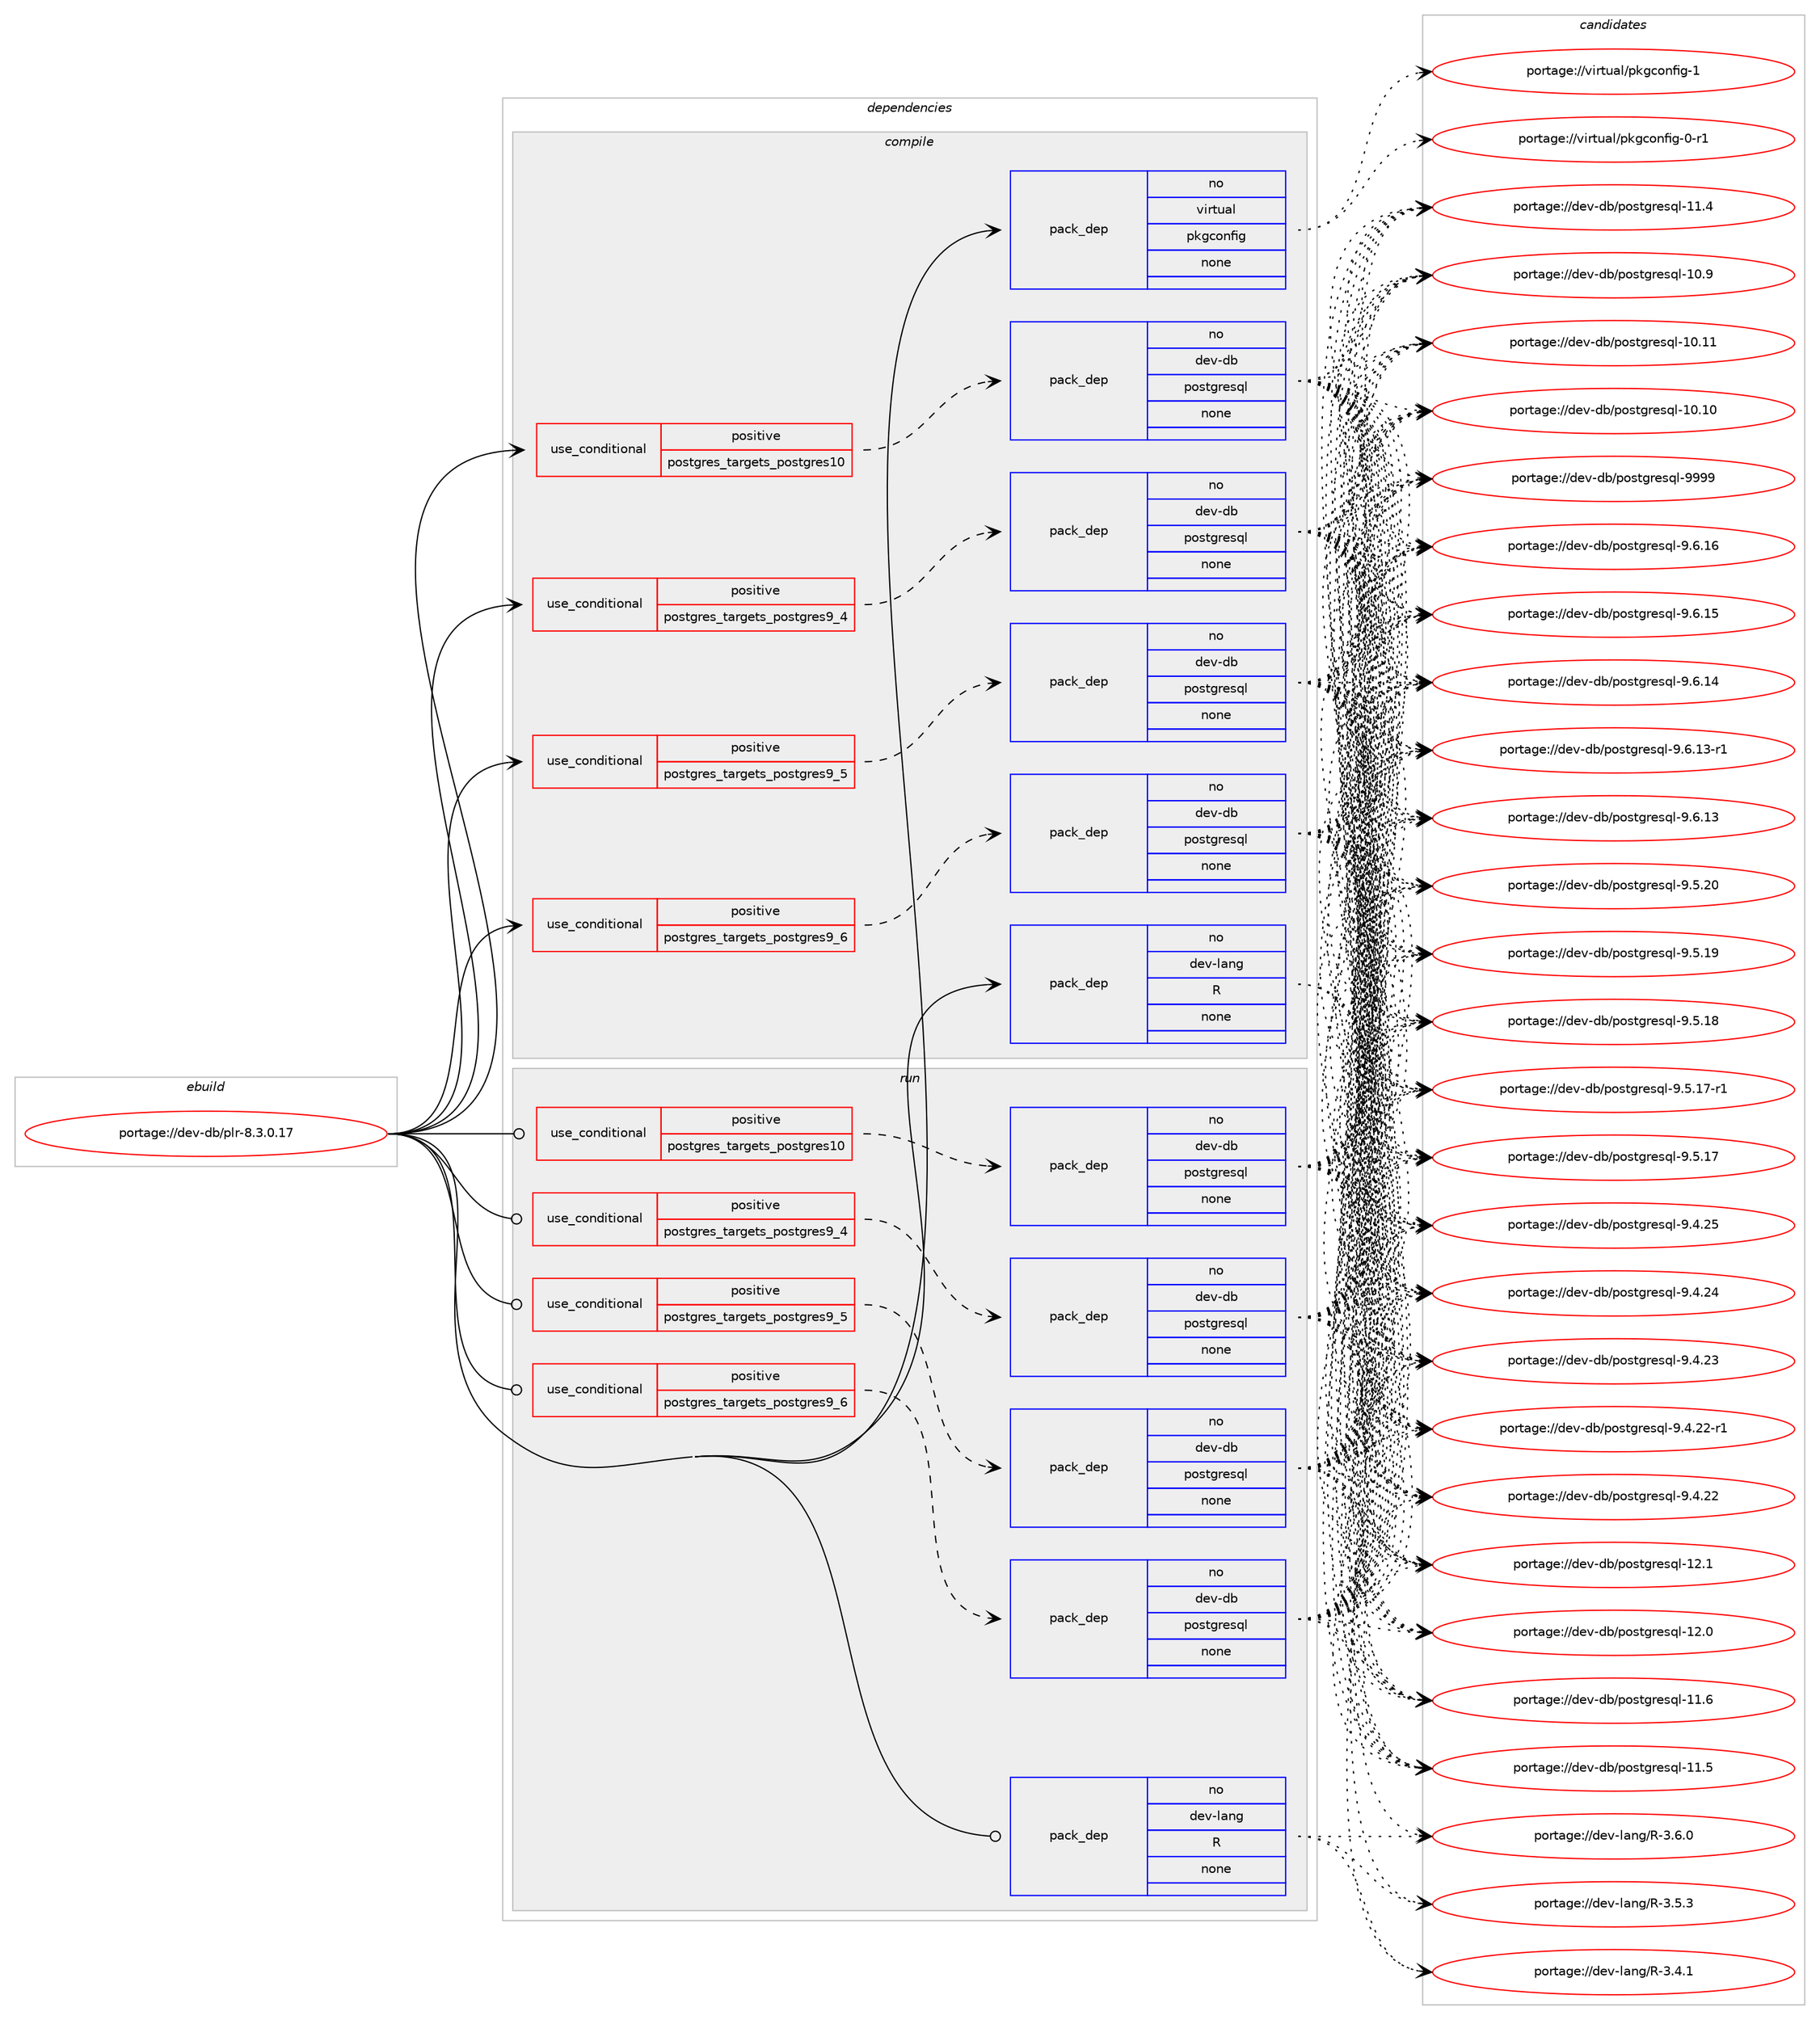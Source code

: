 digraph prolog {

# *************
# Graph options
# *************

newrank=true;
concentrate=true;
compound=true;
graph [rankdir=LR,fontname=Helvetica,fontsize=10,ranksep=1.5];#, ranksep=2.5, nodesep=0.2];
edge  [arrowhead=vee];
node  [fontname=Helvetica,fontsize=10];

# **********
# The ebuild
# **********

subgraph cluster_leftcol {
color=gray;
label=<<i>ebuild</i>>;
id [label="portage://dev-db/plr-8.3.0.17", color=red, width=4, href="../dev-db/plr-8.3.0.17.svg"];
}

# ****************
# The dependencies
# ****************

subgraph cluster_midcol {
color=gray;
label=<<i>dependencies</i>>;
subgraph cluster_compile {
fillcolor="#eeeeee";
style=filled;
label=<<i>compile</i>>;
subgraph cond137466 {
dependency580339 [label=<<TABLE BORDER="0" CELLBORDER="1" CELLSPACING="0" CELLPADDING="4"><TR><TD ROWSPAN="3" CELLPADDING="10">use_conditional</TD></TR><TR><TD>positive</TD></TR><TR><TD>postgres_targets_postgres10</TD></TR></TABLE>>, shape=none, color=red];
subgraph pack435669 {
dependency580340 [label=<<TABLE BORDER="0" CELLBORDER="1" CELLSPACING="0" CELLPADDING="4" WIDTH="220"><TR><TD ROWSPAN="6" CELLPADDING="30">pack_dep</TD></TR><TR><TD WIDTH="110">no</TD></TR><TR><TD>dev-db</TD></TR><TR><TD>postgresql</TD></TR><TR><TD>none</TD></TR><TR><TD></TD></TR></TABLE>>, shape=none, color=blue];
}
dependency580339:e -> dependency580340:w [weight=20,style="dashed",arrowhead="vee"];
}
id:e -> dependency580339:w [weight=20,style="solid",arrowhead="vee"];
subgraph cond137467 {
dependency580341 [label=<<TABLE BORDER="0" CELLBORDER="1" CELLSPACING="0" CELLPADDING="4"><TR><TD ROWSPAN="3" CELLPADDING="10">use_conditional</TD></TR><TR><TD>positive</TD></TR><TR><TD>postgres_targets_postgres9_4</TD></TR></TABLE>>, shape=none, color=red];
subgraph pack435670 {
dependency580342 [label=<<TABLE BORDER="0" CELLBORDER="1" CELLSPACING="0" CELLPADDING="4" WIDTH="220"><TR><TD ROWSPAN="6" CELLPADDING="30">pack_dep</TD></TR><TR><TD WIDTH="110">no</TD></TR><TR><TD>dev-db</TD></TR><TR><TD>postgresql</TD></TR><TR><TD>none</TD></TR><TR><TD></TD></TR></TABLE>>, shape=none, color=blue];
}
dependency580341:e -> dependency580342:w [weight=20,style="dashed",arrowhead="vee"];
}
id:e -> dependency580341:w [weight=20,style="solid",arrowhead="vee"];
subgraph cond137468 {
dependency580343 [label=<<TABLE BORDER="0" CELLBORDER="1" CELLSPACING="0" CELLPADDING="4"><TR><TD ROWSPAN="3" CELLPADDING="10">use_conditional</TD></TR><TR><TD>positive</TD></TR><TR><TD>postgres_targets_postgres9_5</TD></TR></TABLE>>, shape=none, color=red];
subgraph pack435671 {
dependency580344 [label=<<TABLE BORDER="0" CELLBORDER="1" CELLSPACING="0" CELLPADDING="4" WIDTH="220"><TR><TD ROWSPAN="6" CELLPADDING="30">pack_dep</TD></TR><TR><TD WIDTH="110">no</TD></TR><TR><TD>dev-db</TD></TR><TR><TD>postgresql</TD></TR><TR><TD>none</TD></TR><TR><TD></TD></TR></TABLE>>, shape=none, color=blue];
}
dependency580343:e -> dependency580344:w [weight=20,style="dashed",arrowhead="vee"];
}
id:e -> dependency580343:w [weight=20,style="solid",arrowhead="vee"];
subgraph cond137469 {
dependency580345 [label=<<TABLE BORDER="0" CELLBORDER="1" CELLSPACING="0" CELLPADDING="4"><TR><TD ROWSPAN="3" CELLPADDING="10">use_conditional</TD></TR><TR><TD>positive</TD></TR><TR><TD>postgres_targets_postgres9_6</TD></TR></TABLE>>, shape=none, color=red];
subgraph pack435672 {
dependency580346 [label=<<TABLE BORDER="0" CELLBORDER="1" CELLSPACING="0" CELLPADDING="4" WIDTH="220"><TR><TD ROWSPAN="6" CELLPADDING="30">pack_dep</TD></TR><TR><TD WIDTH="110">no</TD></TR><TR><TD>dev-db</TD></TR><TR><TD>postgresql</TD></TR><TR><TD>none</TD></TR><TR><TD></TD></TR></TABLE>>, shape=none, color=blue];
}
dependency580345:e -> dependency580346:w [weight=20,style="dashed",arrowhead="vee"];
}
id:e -> dependency580345:w [weight=20,style="solid",arrowhead="vee"];
subgraph pack435673 {
dependency580347 [label=<<TABLE BORDER="0" CELLBORDER="1" CELLSPACING="0" CELLPADDING="4" WIDTH="220"><TR><TD ROWSPAN="6" CELLPADDING="30">pack_dep</TD></TR><TR><TD WIDTH="110">no</TD></TR><TR><TD>dev-lang</TD></TR><TR><TD>R</TD></TR><TR><TD>none</TD></TR><TR><TD></TD></TR></TABLE>>, shape=none, color=blue];
}
id:e -> dependency580347:w [weight=20,style="solid",arrowhead="vee"];
subgraph pack435674 {
dependency580348 [label=<<TABLE BORDER="0" CELLBORDER="1" CELLSPACING="0" CELLPADDING="4" WIDTH="220"><TR><TD ROWSPAN="6" CELLPADDING="30">pack_dep</TD></TR><TR><TD WIDTH="110">no</TD></TR><TR><TD>virtual</TD></TR><TR><TD>pkgconfig</TD></TR><TR><TD>none</TD></TR><TR><TD></TD></TR></TABLE>>, shape=none, color=blue];
}
id:e -> dependency580348:w [weight=20,style="solid",arrowhead="vee"];
}
subgraph cluster_compileandrun {
fillcolor="#eeeeee";
style=filled;
label=<<i>compile and run</i>>;
}
subgraph cluster_run {
fillcolor="#eeeeee";
style=filled;
label=<<i>run</i>>;
subgraph cond137470 {
dependency580349 [label=<<TABLE BORDER="0" CELLBORDER="1" CELLSPACING="0" CELLPADDING="4"><TR><TD ROWSPAN="3" CELLPADDING="10">use_conditional</TD></TR><TR><TD>positive</TD></TR><TR><TD>postgres_targets_postgres10</TD></TR></TABLE>>, shape=none, color=red];
subgraph pack435675 {
dependency580350 [label=<<TABLE BORDER="0" CELLBORDER="1" CELLSPACING="0" CELLPADDING="4" WIDTH="220"><TR><TD ROWSPAN="6" CELLPADDING="30">pack_dep</TD></TR><TR><TD WIDTH="110">no</TD></TR><TR><TD>dev-db</TD></TR><TR><TD>postgresql</TD></TR><TR><TD>none</TD></TR><TR><TD></TD></TR></TABLE>>, shape=none, color=blue];
}
dependency580349:e -> dependency580350:w [weight=20,style="dashed",arrowhead="vee"];
}
id:e -> dependency580349:w [weight=20,style="solid",arrowhead="odot"];
subgraph cond137471 {
dependency580351 [label=<<TABLE BORDER="0" CELLBORDER="1" CELLSPACING="0" CELLPADDING="4"><TR><TD ROWSPAN="3" CELLPADDING="10">use_conditional</TD></TR><TR><TD>positive</TD></TR><TR><TD>postgres_targets_postgres9_4</TD></TR></TABLE>>, shape=none, color=red];
subgraph pack435676 {
dependency580352 [label=<<TABLE BORDER="0" CELLBORDER="1" CELLSPACING="0" CELLPADDING="4" WIDTH="220"><TR><TD ROWSPAN="6" CELLPADDING="30">pack_dep</TD></TR><TR><TD WIDTH="110">no</TD></TR><TR><TD>dev-db</TD></TR><TR><TD>postgresql</TD></TR><TR><TD>none</TD></TR><TR><TD></TD></TR></TABLE>>, shape=none, color=blue];
}
dependency580351:e -> dependency580352:w [weight=20,style="dashed",arrowhead="vee"];
}
id:e -> dependency580351:w [weight=20,style="solid",arrowhead="odot"];
subgraph cond137472 {
dependency580353 [label=<<TABLE BORDER="0" CELLBORDER="1" CELLSPACING="0" CELLPADDING="4"><TR><TD ROWSPAN="3" CELLPADDING="10">use_conditional</TD></TR><TR><TD>positive</TD></TR><TR><TD>postgres_targets_postgres9_5</TD></TR></TABLE>>, shape=none, color=red];
subgraph pack435677 {
dependency580354 [label=<<TABLE BORDER="0" CELLBORDER="1" CELLSPACING="0" CELLPADDING="4" WIDTH="220"><TR><TD ROWSPAN="6" CELLPADDING="30">pack_dep</TD></TR><TR><TD WIDTH="110">no</TD></TR><TR><TD>dev-db</TD></TR><TR><TD>postgresql</TD></TR><TR><TD>none</TD></TR><TR><TD></TD></TR></TABLE>>, shape=none, color=blue];
}
dependency580353:e -> dependency580354:w [weight=20,style="dashed",arrowhead="vee"];
}
id:e -> dependency580353:w [weight=20,style="solid",arrowhead="odot"];
subgraph cond137473 {
dependency580355 [label=<<TABLE BORDER="0" CELLBORDER="1" CELLSPACING="0" CELLPADDING="4"><TR><TD ROWSPAN="3" CELLPADDING="10">use_conditional</TD></TR><TR><TD>positive</TD></TR><TR><TD>postgres_targets_postgres9_6</TD></TR></TABLE>>, shape=none, color=red];
subgraph pack435678 {
dependency580356 [label=<<TABLE BORDER="0" CELLBORDER="1" CELLSPACING="0" CELLPADDING="4" WIDTH="220"><TR><TD ROWSPAN="6" CELLPADDING="30">pack_dep</TD></TR><TR><TD WIDTH="110">no</TD></TR><TR><TD>dev-db</TD></TR><TR><TD>postgresql</TD></TR><TR><TD>none</TD></TR><TR><TD></TD></TR></TABLE>>, shape=none, color=blue];
}
dependency580355:e -> dependency580356:w [weight=20,style="dashed",arrowhead="vee"];
}
id:e -> dependency580355:w [weight=20,style="solid",arrowhead="odot"];
subgraph pack435679 {
dependency580357 [label=<<TABLE BORDER="0" CELLBORDER="1" CELLSPACING="0" CELLPADDING="4" WIDTH="220"><TR><TD ROWSPAN="6" CELLPADDING="30">pack_dep</TD></TR><TR><TD WIDTH="110">no</TD></TR><TR><TD>dev-lang</TD></TR><TR><TD>R</TD></TR><TR><TD>none</TD></TR><TR><TD></TD></TR></TABLE>>, shape=none, color=blue];
}
id:e -> dependency580357:w [weight=20,style="solid",arrowhead="odot"];
}
}

# **************
# The candidates
# **************

subgraph cluster_choices {
rank=same;
color=gray;
label=<<i>candidates</i>>;

subgraph choice435669 {
color=black;
nodesep=1;
choice1001011184510098471121111151161031141011151131084557575757 [label="portage://dev-db/postgresql-9999", color=red, width=4,href="../dev-db/postgresql-9999.svg"];
choice10010111845100984711211111511610311410111511310845574654464954 [label="portage://dev-db/postgresql-9.6.16", color=red, width=4,href="../dev-db/postgresql-9.6.16.svg"];
choice10010111845100984711211111511610311410111511310845574654464953 [label="portage://dev-db/postgresql-9.6.15", color=red, width=4,href="../dev-db/postgresql-9.6.15.svg"];
choice10010111845100984711211111511610311410111511310845574654464952 [label="portage://dev-db/postgresql-9.6.14", color=red, width=4,href="../dev-db/postgresql-9.6.14.svg"];
choice100101118451009847112111115116103114101115113108455746544649514511449 [label="portage://dev-db/postgresql-9.6.13-r1", color=red, width=4,href="../dev-db/postgresql-9.6.13-r1.svg"];
choice10010111845100984711211111511610311410111511310845574654464951 [label="portage://dev-db/postgresql-9.6.13", color=red, width=4,href="../dev-db/postgresql-9.6.13.svg"];
choice10010111845100984711211111511610311410111511310845574653465048 [label="portage://dev-db/postgresql-9.5.20", color=red, width=4,href="../dev-db/postgresql-9.5.20.svg"];
choice10010111845100984711211111511610311410111511310845574653464957 [label="portage://dev-db/postgresql-9.5.19", color=red, width=4,href="../dev-db/postgresql-9.5.19.svg"];
choice10010111845100984711211111511610311410111511310845574653464956 [label="portage://dev-db/postgresql-9.5.18", color=red, width=4,href="../dev-db/postgresql-9.5.18.svg"];
choice100101118451009847112111115116103114101115113108455746534649554511449 [label="portage://dev-db/postgresql-9.5.17-r1", color=red, width=4,href="../dev-db/postgresql-9.5.17-r1.svg"];
choice10010111845100984711211111511610311410111511310845574653464955 [label="portage://dev-db/postgresql-9.5.17", color=red, width=4,href="../dev-db/postgresql-9.5.17.svg"];
choice10010111845100984711211111511610311410111511310845574652465053 [label="portage://dev-db/postgresql-9.4.25", color=red, width=4,href="../dev-db/postgresql-9.4.25.svg"];
choice10010111845100984711211111511610311410111511310845574652465052 [label="portage://dev-db/postgresql-9.4.24", color=red, width=4,href="../dev-db/postgresql-9.4.24.svg"];
choice10010111845100984711211111511610311410111511310845574652465051 [label="portage://dev-db/postgresql-9.4.23", color=red, width=4,href="../dev-db/postgresql-9.4.23.svg"];
choice100101118451009847112111115116103114101115113108455746524650504511449 [label="portage://dev-db/postgresql-9.4.22-r1", color=red, width=4,href="../dev-db/postgresql-9.4.22-r1.svg"];
choice10010111845100984711211111511610311410111511310845574652465050 [label="portage://dev-db/postgresql-9.4.22", color=red, width=4,href="../dev-db/postgresql-9.4.22.svg"];
choice1001011184510098471121111151161031141011151131084549504649 [label="portage://dev-db/postgresql-12.1", color=red, width=4,href="../dev-db/postgresql-12.1.svg"];
choice1001011184510098471121111151161031141011151131084549504648 [label="portage://dev-db/postgresql-12.0", color=red, width=4,href="../dev-db/postgresql-12.0.svg"];
choice1001011184510098471121111151161031141011151131084549494654 [label="portage://dev-db/postgresql-11.6", color=red, width=4,href="../dev-db/postgresql-11.6.svg"];
choice1001011184510098471121111151161031141011151131084549494653 [label="portage://dev-db/postgresql-11.5", color=red, width=4,href="../dev-db/postgresql-11.5.svg"];
choice1001011184510098471121111151161031141011151131084549494652 [label="portage://dev-db/postgresql-11.4", color=red, width=4,href="../dev-db/postgresql-11.4.svg"];
choice1001011184510098471121111151161031141011151131084549484657 [label="portage://dev-db/postgresql-10.9", color=red, width=4,href="../dev-db/postgresql-10.9.svg"];
choice100101118451009847112111115116103114101115113108454948464949 [label="portage://dev-db/postgresql-10.11", color=red, width=4,href="../dev-db/postgresql-10.11.svg"];
choice100101118451009847112111115116103114101115113108454948464948 [label="portage://dev-db/postgresql-10.10", color=red, width=4,href="../dev-db/postgresql-10.10.svg"];
dependency580340:e -> choice1001011184510098471121111151161031141011151131084557575757:w [style=dotted,weight="100"];
dependency580340:e -> choice10010111845100984711211111511610311410111511310845574654464954:w [style=dotted,weight="100"];
dependency580340:e -> choice10010111845100984711211111511610311410111511310845574654464953:w [style=dotted,weight="100"];
dependency580340:e -> choice10010111845100984711211111511610311410111511310845574654464952:w [style=dotted,weight="100"];
dependency580340:e -> choice100101118451009847112111115116103114101115113108455746544649514511449:w [style=dotted,weight="100"];
dependency580340:e -> choice10010111845100984711211111511610311410111511310845574654464951:w [style=dotted,weight="100"];
dependency580340:e -> choice10010111845100984711211111511610311410111511310845574653465048:w [style=dotted,weight="100"];
dependency580340:e -> choice10010111845100984711211111511610311410111511310845574653464957:w [style=dotted,weight="100"];
dependency580340:e -> choice10010111845100984711211111511610311410111511310845574653464956:w [style=dotted,weight="100"];
dependency580340:e -> choice100101118451009847112111115116103114101115113108455746534649554511449:w [style=dotted,weight="100"];
dependency580340:e -> choice10010111845100984711211111511610311410111511310845574653464955:w [style=dotted,weight="100"];
dependency580340:e -> choice10010111845100984711211111511610311410111511310845574652465053:w [style=dotted,weight="100"];
dependency580340:e -> choice10010111845100984711211111511610311410111511310845574652465052:w [style=dotted,weight="100"];
dependency580340:e -> choice10010111845100984711211111511610311410111511310845574652465051:w [style=dotted,weight="100"];
dependency580340:e -> choice100101118451009847112111115116103114101115113108455746524650504511449:w [style=dotted,weight="100"];
dependency580340:e -> choice10010111845100984711211111511610311410111511310845574652465050:w [style=dotted,weight="100"];
dependency580340:e -> choice1001011184510098471121111151161031141011151131084549504649:w [style=dotted,weight="100"];
dependency580340:e -> choice1001011184510098471121111151161031141011151131084549504648:w [style=dotted,weight="100"];
dependency580340:e -> choice1001011184510098471121111151161031141011151131084549494654:w [style=dotted,weight="100"];
dependency580340:e -> choice1001011184510098471121111151161031141011151131084549494653:w [style=dotted,weight="100"];
dependency580340:e -> choice1001011184510098471121111151161031141011151131084549494652:w [style=dotted,weight="100"];
dependency580340:e -> choice1001011184510098471121111151161031141011151131084549484657:w [style=dotted,weight="100"];
dependency580340:e -> choice100101118451009847112111115116103114101115113108454948464949:w [style=dotted,weight="100"];
dependency580340:e -> choice100101118451009847112111115116103114101115113108454948464948:w [style=dotted,weight="100"];
}
subgraph choice435670 {
color=black;
nodesep=1;
choice1001011184510098471121111151161031141011151131084557575757 [label="portage://dev-db/postgresql-9999", color=red, width=4,href="../dev-db/postgresql-9999.svg"];
choice10010111845100984711211111511610311410111511310845574654464954 [label="portage://dev-db/postgresql-9.6.16", color=red, width=4,href="../dev-db/postgresql-9.6.16.svg"];
choice10010111845100984711211111511610311410111511310845574654464953 [label="portage://dev-db/postgresql-9.6.15", color=red, width=4,href="../dev-db/postgresql-9.6.15.svg"];
choice10010111845100984711211111511610311410111511310845574654464952 [label="portage://dev-db/postgresql-9.6.14", color=red, width=4,href="../dev-db/postgresql-9.6.14.svg"];
choice100101118451009847112111115116103114101115113108455746544649514511449 [label="portage://dev-db/postgresql-9.6.13-r1", color=red, width=4,href="../dev-db/postgresql-9.6.13-r1.svg"];
choice10010111845100984711211111511610311410111511310845574654464951 [label="portage://dev-db/postgresql-9.6.13", color=red, width=4,href="../dev-db/postgresql-9.6.13.svg"];
choice10010111845100984711211111511610311410111511310845574653465048 [label="portage://dev-db/postgresql-9.5.20", color=red, width=4,href="../dev-db/postgresql-9.5.20.svg"];
choice10010111845100984711211111511610311410111511310845574653464957 [label="portage://dev-db/postgresql-9.5.19", color=red, width=4,href="../dev-db/postgresql-9.5.19.svg"];
choice10010111845100984711211111511610311410111511310845574653464956 [label="portage://dev-db/postgresql-9.5.18", color=red, width=4,href="../dev-db/postgresql-9.5.18.svg"];
choice100101118451009847112111115116103114101115113108455746534649554511449 [label="portage://dev-db/postgresql-9.5.17-r1", color=red, width=4,href="../dev-db/postgresql-9.5.17-r1.svg"];
choice10010111845100984711211111511610311410111511310845574653464955 [label="portage://dev-db/postgresql-9.5.17", color=red, width=4,href="../dev-db/postgresql-9.5.17.svg"];
choice10010111845100984711211111511610311410111511310845574652465053 [label="portage://dev-db/postgresql-9.4.25", color=red, width=4,href="../dev-db/postgresql-9.4.25.svg"];
choice10010111845100984711211111511610311410111511310845574652465052 [label="portage://dev-db/postgresql-9.4.24", color=red, width=4,href="../dev-db/postgresql-9.4.24.svg"];
choice10010111845100984711211111511610311410111511310845574652465051 [label="portage://dev-db/postgresql-9.4.23", color=red, width=4,href="../dev-db/postgresql-9.4.23.svg"];
choice100101118451009847112111115116103114101115113108455746524650504511449 [label="portage://dev-db/postgresql-9.4.22-r1", color=red, width=4,href="../dev-db/postgresql-9.4.22-r1.svg"];
choice10010111845100984711211111511610311410111511310845574652465050 [label="portage://dev-db/postgresql-9.4.22", color=red, width=4,href="../dev-db/postgresql-9.4.22.svg"];
choice1001011184510098471121111151161031141011151131084549504649 [label="portage://dev-db/postgresql-12.1", color=red, width=4,href="../dev-db/postgresql-12.1.svg"];
choice1001011184510098471121111151161031141011151131084549504648 [label="portage://dev-db/postgresql-12.0", color=red, width=4,href="../dev-db/postgresql-12.0.svg"];
choice1001011184510098471121111151161031141011151131084549494654 [label="portage://dev-db/postgresql-11.6", color=red, width=4,href="../dev-db/postgresql-11.6.svg"];
choice1001011184510098471121111151161031141011151131084549494653 [label="portage://dev-db/postgresql-11.5", color=red, width=4,href="../dev-db/postgresql-11.5.svg"];
choice1001011184510098471121111151161031141011151131084549494652 [label="portage://dev-db/postgresql-11.4", color=red, width=4,href="../dev-db/postgresql-11.4.svg"];
choice1001011184510098471121111151161031141011151131084549484657 [label="portage://dev-db/postgresql-10.9", color=red, width=4,href="../dev-db/postgresql-10.9.svg"];
choice100101118451009847112111115116103114101115113108454948464949 [label="portage://dev-db/postgresql-10.11", color=red, width=4,href="../dev-db/postgresql-10.11.svg"];
choice100101118451009847112111115116103114101115113108454948464948 [label="portage://dev-db/postgresql-10.10", color=red, width=4,href="../dev-db/postgresql-10.10.svg"];
dependency580342:e -> choice1001011184510098471121111151161031141011151131084557575757:w [style=dotted,weight="100"];
dependency580342:e -> choice10010111845100984711211111511610311410111511310845574654464954:w [style=dotted,weight="100"];
dependency580342:e -> choice10010111845100984711211111511610311410111511310845574654464953:w [style=dotted,weight="100"];
dependency580342:e -> choice10010111845100984711211111511610311410111511310845574654464952:w [style=dotted,weight="100"];
dependency580342:e -> choice100101118451009847112111115116103114101115113108455746544649514511449:w [style=dotted,weight="100"];
dependency580342:e -> choice10010111845100984711211111511610311410111511310845574654464951:w [style=dotted,weight="100"];
dependency580342:e -> choice10010111845100984711211111511610311410111511310845574653465048:w [style=dotted,weight="100"];
dependency580342:e -> choice10010111845100984711211111511610311410111511310845574653464957:w [style=dotted,weight="100"];
dependency580342:e -> choice10010111845100984711211111511610311410111511310845574653464956:w [style=dotted,weight="100"];
dependency580342:e -> choice100101118451009847112111115116103114101115113108455746534649554511449:w [style=dotted,weight="100"];
dependency580342:e -> choice10010111845100984711211111511610311410111511310845574653464955:w [style=dotted,weight="100"];
dependency580342:e -> choice10010111845100984711211111511610311410111511310845574652465053:w [style=dotted,weight="100"];
dependency580342:e -> choice10010111845100984711211111511610311410111511310845574652465052:w [style=dotted,weight="100"];
dependency580342:e -> choice10010111845100984711211111511610311410111511310845574652465051:w [style=dotted,weight="100"];
dependency580342:e -> choice100101118451009847112111115116103114101115113108455746524650504511449:w [style=dotted,weight="100"];
dependency580342:e -> choice10010111845100984711211111511610311410111511310845574652465050:w [style=dotted,weight="100"];
dependency580342:e -> choice1001011184510098471121111151161031141011151131084549504649:w [style=dotted,weight="100"];
dependency580342:e -> choice1001011184510098471121111151161031141011151131084549504648:w [style=dotted,weight="100"];
dependency580342:e -> choice1001011184510098471121111151161031141011151131084549494654:w [style=dotted,weight="100"];
dependency580342:e -> choice1001011184510098471121111151161031141011151131084549494653:w [style=dotted,weight="100"];
dependency580342:e -> choice1001011184510098471121111151161031141011151131084549494652:w [style=dotted,weight="100"];
dependency580342:e -> choice1001011184510098471121111151161031141011151131084549484657:w [style=dotted,weight="100"];
dependency580342:e -> choice100101118451009847112111115116103114101115113108454948464949:w [style=dotted,weight="100"];
dependency580342:e -> choice100101118451009847112111115116103114101115113108454948464948:w [style=dotted,weight="100"];
}
subgraph choice435671 {
color=black;
nodesep=1;
choice1001011184510098471121111151161031141011151131084557575757 [label="portage://dev-db/postgresql-9999", color=red, width=4,href="../dev-db/postgresql-9999.svg"];
choice10010111845100984711211111511610311410111511310845574654464954 [label="portage://dev-db/postgresql-9.6.16", color=red, width=4,href="../dev-db/postgresql-9.6.16.svg"];
choice10010111845100984711211111511610311410111511310845574654464953 [label="portage://dev-db/postgresql-9.6.15", color=red, width=4,href="../dev-db/postgresql-9.6.15.svg"];
choice10010111845100984711211111511610311410111511310845574654464952 [label="portage://dev-db/postgresql-9.6.14", color=red, width=4,href="../dev-db/postgresql-9.6.14.svg"];
choice100101118451009847112111115116103114101115113108455746544649514511449 [label="portage://dev-db/postgresql-9.6.13-r1", color=red, width=4,href="../dev-db/postgresql-9.6.13-r1.svg"];
choice10010111845100984711211111511610311410111511310845574654464951 [label="portage://dev-db/postgresql-9.6.13", color=red, width=4,href="../dev-db/postgresql-9.6.13.svg"];
choice10010111845100984711211111511610311410111511310845574653465048 [label="portage://dev-db/postgresql-9.5.20", color=red, width=4,href="../dev-db/postgresql-9.5.20.svg"];
choice10010111845100984711211111511610311410111511310845574653464957 [label="portage://dev-db/postgresql-9.5.19", color=red, width=4,href="../dev-db/postgresql-9.5.19.svg"];
choice10010111845100984711211111511610311410111511310845574653464956 [label="portage://dev-db/postgresql-9.5.18", color=red, width=4,href="../dev-db/postgresql-9.5.18.svg"];
choice100101118451009847112111115116103114101115113108455746534649554511449 [label="portage://dev-db/postgresql-9.5.17-r1", color=red, width=4,href="../dev-db/postgresql-9.5.17-r1.svg"];
choice10010111845100984711211111511610311410111511310845574653464955 [label="portage://dev-db/postgresql-9.5.17", color=red, width=4,href="../dev-db/postgresql-9.5.17.svg"];
choice10010111845100984711211111511610311410111511310845574652465053 [label="portage://dev-db/postgresql-9.4.25", color=red, width=4,href="../dev-db/postgresql-9.4.25.svg"];
choice10010111845100984711211111511610311410111511310845574652465052 [label="portage://dev-db/postgresql-9.4.24", color=red, width=4,href="../dev-db/postgresql-9.4.24.svg"];
choice10010111845100984711211111511610311410111511310845574652465051 [label="portage://dev-db/postgresql-9.4.23", color=red, width=4,href="../dev-db/postgresql-9.4.23.svg"];
choice100101118451009847112111115116103114101115113108455746524650504511449 [label="portage://dev-db/postgresql-9.4.22-r1", color=red, width=4,href="../dev-db/postgresql-9.4.22-r1.svg"];
choice10010111845100984711211111511610311410111511310845574652465050 [label="portage://dev-db/postgresql-9.4.22", color=red, width=4,href="../dev-db/postgresql-9.4.22.svg"];
choice1001011184510098471121111151161031141011151131084549504649 [label="portage://dev-db/postgresql-12.1", color=red, width=4,href="../dev-db/postgresql-12.1.svg"];
choice1001011184510098471121111151161031141011151131084549504648 [label="portage://dev-db/postgresql-12.0", color=red, width=4,href="../dev-db/postgresql-12.0.svg"];
choice1001011184510098471121111151161031141011151131084549494654 [label="portage://dev-db/postgresql-11.6", color=red, width=4,href="../dev-db/postgresql-11.6.svg"];
choice1001011184510098471121111151161031141011151131084549494653 [label="portage://dev-db/postgresql-11.5", color=red, width=4,href="../dev-db/postgresql-11.5.svg"];
choice1001011184510098471121111151161031141011151131084549494652 [label="portage://dev-db/postgresql-11.4", color=red, width=4,href="../dev-db/postgresql-11.4.svg"];
choice1001011184510098471121111151161031141011151131084549484657 [label="portage://dev-db/postgresql-10.9", color=red, width=4,href="../dev-db/postgresql-10.9.svg"];
choice100101118451009847112111115116103114101115113108454948464949 [label="portage://dev-db/postgresql-10.11", color=red, width=4,href="../dev-db/postgresql-10.11.svg"];
choice100101118451009847112111115116103114101115113108454948464948 [label="portage://dev-db/postgresql-10.10", color=red, width=4,href="../dev-db/postgresql-10.10.svg"];
dependency580344:e -> choice1001011184510098471121111151161031141011151131084557575757:w [style=dotted,weight="100"];
dependency580344:e -> choice10010111845100984711211111511610311410111511310845574654464954:w [style=dotted,weight="100"];
dependency580344:e -> choice10010111845100984711211111511610311410111511310845574654464953:w [style=dotted,weight="100"];
dependency580344:e -> choice10010111845100984711211111511610311410111511310845574654464952:w [style=dotted,weight="100"];
dependency580344:e -> choice100101118451009847112111115116103114101115113108455746544649514511449:w [style=dotted,weight="100"];
dependency580344:e -> choice10010111845100984711211111511610311410111511310845574654464951:w [style=dotted,weight="100"];
dependency580344:e -> choice10010111845100984711211111511610311410111511310845574653465048:w [style=dotted,weight="100"];
dependency580344:e -> choice10010111845100984711211111511610311410111511310845574653464957:w [style=dotted,weight="100"];
dependency580344:e -> choice10010111845100984711211111511610311410111511310845574653464956:w [style=dotted,weight="100"];
dependency580344:e -> choice100101118451009847112111115116103114101115113108455746534649554511449:w [style=dotted,weight="100"];
dependency580344:e -> choice10010111845100984711211111511610311410111511310845574653464955:w [style=dotted,weight="100"];
dependency580344:e -> choice10010111845100984711211111511610311410111511310845574652465053:w [style=dotted,weight="100"];
dependency580344:e -> choice10010111845100984711211111511610311410111511310845574652465052:w [style=dotted,weight="100"];
dependency580344:e -> choice10010111845100984711211111511610311410111511310845574652465051:w [style=dotted,weight="100"];
dependency580344:e -> choice100101118451009847112111115116103114101115113108455746524650504511449:w [style=dotted,weight="100"];
dependency580344:e -> choice10010111845100984711211111511610311410111511310845574652465050:w [style=dotted,weight="100"];
dependency580344:e -> choice1001011184510098471121111151161031141011151131084549504649:w [style=dotted,weight="100"];
dependency580344:e -> choice1001011184510098471121111151161031141011151131084549504648:w [style=dotted,weight="100"];
dependency580344:e -> choice1001011184510098471121111151161031141011151131084549494654:w [style=dotted,weight="100"];
dependency580344:e -> choice1001011184510098471121111151161031141011151131084549494653:w [style=dotted,weight="100"];
dependency580344:e -> choice1001011184510098471121111151161031141011151131084549494652:w [style=dotted,weight="100"];
dependency580344:e -> choice1001011184510098471121111151161031141011151131084549484657:w [style=dotted,weight="100"];
dependency580344:e -> choice100101118451009847112111115116103114101115113108454948464949:w [style=dotted,weight="100"];
dependency580344:e -> choice100101118451009847112111115116103114101115113108454948464948:w [style=dotted,weight="100"];
}
subgraph choice435672 {
color=black;
nodesep=1;
choice1001011184510098471121111151161031141011151131084557575757 [label="portage://dev-db/postgresql-9999", color=red, width=4,href="../dev-db/postgresql-9999.svg"];
choice10010111845100984711211111511610311410111511310845574654464954 [label="portage://dev-db/postgresql-9.6.16", color=red, width=4,href="../dev-db/postgresql-9.6.16.svg"];
choice10010111845100984711211111511610311410111511310845574654464953 [label="portage://dev-db/postgresql-9.6.15", color=red, width=4,href="../dev-db/postgresql-9.6.15.svg"];
choice10010111845100984711211111511610311410111511310845574654464952 [label="portage://dev-db/postgresql-9.6.14", color=red, width=4,href="../dev-db/postgresql-9.6.14.svg"];
choice100101118451009847112111115116103114101115113108455746544649514511449 [label="portage://dev-db/postgresql-9.6.13-r1", color=red, width=4,href="../dev-db/postgresql-9.6.13-r1.svg"];
choice10010111845100984711211111511610311410111511310845574654464951 [label="portage://dev-db/postgresql-9.6.13", color=red, width=4,href="../dev-db/postgresql-9.6.13.svg"];
choice10010111845100984711211111511610311410111511310845574653465048 [label="portage://dev-db/postgresql-9.5.20", color=red, width=4,href="../dev-db/postgresql-9.5.20.svg"];
choice10010111845100984711211111511610311410111511310845574653464957 [label="portage://dev-db/postgresql-9.5.19", color=red, width=4,href="../dev-db/postgresql-9.5.19.svg"];
choice10010111845100984711211111511610311410111511310845574653464956 [label="portage://dev-db/postgresql-9.5.18", color=red, width=4,href="../dev-db/postgresql-9.5.18.svg"];
choice100101118451009847112111115116103114101115113108455746534649554511449 [label="portage://dev-db/postgresql-9.5.17-r1", color=red, width=4,href="../dev-db/postgresql-9.5.17-r1.svg"];
choice10010111845100984711211111511610311410111511310845574653464955 [label="portage://dev-db/postgresql-9.5.17", color=red, width=4,href="../dev-db/postgresql-9.5.17.svg"];
choice10010111845100984711211111511610311410111511310845574652465053 [label="portage://dev-db/postgresql-9.4.25", color=red, width=4,href="../dev-db/postgresql-9.4.25.svg"];
choice10010111845100984711211111511610311410111511310845574652465052 [label="portage://dev-db/postgresql-9.4.24", color=red, width=4,href="../dev-db/postgresql-9.4.24.svg"];
choice10010111845100984711211111511610311410111511310845574652465051 [label="portage://dev-db/postgresql-9.4.23", color=red, width=4,href="../dev-db/postgresql-9.4.23.svg"];
choice100101118451009847112111115116103114101115113108455746524650504511449 [label="portage://dev-db/postgresql-9.4.22-r1", color=red, width=4,href="../dev-db/postgresql-9.4.22-r1.svg"];
choice10010111845100984711211111511610311410111511310845574652465050 [label="portage://dev-db/postgresql-9.4.22", color=red, width=4,href="../dev-db/postgresql-9.4.22.svg"];
choice1001011184510098471121111151161031141011151131084549504649 [label="portage://dev-db/postgresql-12.1", color=red, width=4,href="../dev-db/postgresql-12.1.svg"];
choice1001011184510098471121111151161031141011151131084549504648 [label="portage://dev-db/postgresql-12.0", color=red, width=4,href="../dev-db/postgresql-12.0.svg"];
choice1001011184510098471121111151161031141011151131084549494654 [label="portage://dev-db/postgresql-11.6", color=red, width=4,href="../dev-db/postgresql-11.6.svg"];
choice1001011184510098471121111151161031141011151131084549494653 [label="portage://dev-db/postgresql-11.5", color=red, width=4,href="../dev-db/postgresql-11.5.svg"];
choice1001011184510098471121111151161031141011151131084549494652 [label="portage://dev-db/postgresql-11.4", color=red, width=4,href="../dev-db/postgresql-11.4.svg"];
choice1001011184510098471121111151161031141011151131084549484657 [label="portage://dev-db/postgresql-10.9", color=red, width=4,href="../dev-db/postgresql-10.9.svg"];
choice100101118451009847112111115116103114101115113108454948464949 [label="portage://dev-db/postgresql-10.11", color=red, width=4,href="../dev-db/postgresql-10.11.svg"];
choice100101118451009847112111115116103114101115113108454948464948 [label="portage://dev-db/postgresql-10.10", color=red, width=4,href="../dev-db/postgresql-10.10.svg"];
dependency580346:e -> choice1001011184510098471121111151161031141011151131084557575757:w [style=dotted,weight="100"];
dependency580346:e -> choice10010111845100984711211111511610311410111511310845574654464954:w [style=dotted,weight="100"];
dependency580346:e -> choice10010111845100984711211111511610311410111511310845574654464953:w [style=dotted,weight="100"];
dependency580346:e -> choice10010111845100984711211111511610311410111511310845574654464952:w [style=dotted,weight="100"];
dependency580346:e -> choice100101118451009847112111115116103114101115113108455746544649514511449:w [style=dotted,weight="100"];
dependency580346:e -> choice10010111845100984711211111511610311410111511310845574654464951:w [style=dotted,weight="100"];
dependency580346:e -> choice10010111845100984711211111511610311410111511310845574653465048:w [style=dotted,weight="100"];
dependency580346:e -> choice10010111845100984711211111511610311410111511310845574653464957:w [style=dotted,weight="100"];
dependency580346:e -> choice10010111845100984711211111511610311410111511310845574653464956:w [style=dotted,weight="100"];
dependency580346:e -> choice100101118451009847112111115116103114101115113108455746534649554511449:w [style=dotted,weight="100"];
dependency580346:e -> choice10010111845100984711211111511610311410111511310845574653464955:w [style=dotted,weight="100"];
dependency580346:e -> choice10010111845100984711211111511610311410111511310845574652465053:w [style=dotted,weight="100"];
dependency580346:e -> choice10010111845100984711211111511610311410111511310845574652465052:w [style=dotted,weight="100"];
dependency580346:e -> choice10010111845100984711211111511610311410111511310845574652465051:w [style=dotted,weight="100"];
dependency580346:e -> choice100101118451009847112111115116103114101115113108455746524650504511449:w [style=dotted,weight="100"];
dependency580346:e -> choice10010111845100984711211111511610311410111511310845574652465050:w [style=dotted,weight="100"];
dependency580346:e -> choice1001011184510098471121111151161031141011151131084549504649:w [style=dotted,weight="100"];
dependency580346:e -> choice1001011184510098471121111151161031141011151131084549504648:w [style=dotted,weight="100"];
dependency580346:e -> choice1001011184510098471121111151161031141011151131084549494654:w [style=dotted,weight="100"];
dependency580346:e -> choice1001011184510098471121111151161031141011151131084549494653:w [style=dotted,weight="100"];
dependency580346:e -> choice1001011184510098471121111151161031141011151131084549494652:w [style=dotted,weight="100"];
dependency580346:e -> choice1001011184510098471121111151161031141011151131084549484657:w [style=dotted,weight="100"];
dependency580346:e -> choice100101118451009847112111115116103114101115113108454948464949:w [style=dotted,weight="100"];
dependency580346:e -> choice100101118451009847112111115116103114101115113108454948464948:w [style=dotted,weight="100"];
}
subgraph choice435673 {
color=black;
nodesep=1;
choice10010111845108971101034782455146544648 [label="portage://dev-lang/R-3.6.0", color=red, width=4,href="../dev-lang/R-3.6.0.svg"];
choice10010111845108971101034782455146534651 [label="portage://dev-lang/R-3.5.3", color=red, width=4,href="../dev-lang/R-3.5.3.svg"];
choice10010111845108971101034782455146524649 [label="portage://dev-lang/R-3.4.1", color=red, width=4,href="../dev-lang/R-3.4.1.svg"];
dependency580347:e -> choice10010111845108971101034782455146544648:w [style=dotted,weight="100"];
dependency580347:e -> choice10010111845108971101034782455146534651:w [style=dotted,weight="100"];
dependency580347:e -> choice10010111845108971101034782455146524649:w [style=dotted,weight="100"];
}
subgraph choice435674 {
color=black;
nodesep=1;
choice1181051141161179710847112107103991111101021051034549 [label="portage://virtual/pkgconfig-1", color=red, width=4,href="../virtual/pkgconfig-1.svg"];
choice11810511411611797108471121071039911111010210510345484511449 [label="portage://virtual/pkgconfig-0-r1", color=red, width=4,href="../virtual/pkgconfig-0-r1.svg"];
dependency580348:e -> choice1181051141161179710847112107103991111101021051034549:w [style=dotted,weight="100"];
dependency580348:e -> choice11810511411611797108471121071039911111010210510345484511449:w [style=dotted,weight="100"];
}
subgraph choice435675 {
color=black;
nodesep=1;
choice1001011184510098471121111151161031141011151131084557575757 [label="portage://dev-db/postgresql-9999", color=red, width=4,href="../dev-db/postgresql-9999.svg"];
choice10010111845100984711211111511610311410111511310845574654464954 [label="portage://dev-db/postgresql-9.6.16", color=red, width=4,href="../dev-db/postgresql-9.6.16.svg"];
choice10010111845100984711211111511610311410111511310845574654464953 [label="portage://dev-db/postgresql-9.6.15", color=red, width=4,href="../dev-db/postgresql-9.6.15.svg"];
choice10010111845100984711211111511610311410111511310845574654464952 [label="portage://dev-db/postgresql-9.6.14", color=red, width=4,href="../dev-db/postgresql-9.6.14.svg"];
choice100101118451009847112111115116103114101115113108455746544649514511449 [label="portage://dev-db/postgresql-9.6.13-r1", color=red, width=4,href="../dev-db/postgresql-9.6.13-r1.svg"];
choice10010111845100984711211111511610311410111511310845574654464951 [label="portage://dev-db/postgresql-9.6.13", color=red, width=4,href="../dev-db/postgresql-9.6.13.svg"];
choice10010111845100984711211111511610311410111511310845574653465048 [label="portage://dev-db/postgresql-9.5.20", color=red, width=4,href="../dev-db/postgresql-9.5.20.svg"];
choice10010111845100984711211111511610311410111511310845574653464957 [label="portage://dev-db/postgresql-9.5.19", color=red, width=4,href="../dev-db/postgresql-9.5.19.svg"];
choice10010111845100984711211111511610311410111511310845574653464956 [label="portage://dev-db/postgresql-9.5.18", color=red, width=4,href="../dev-db/postgresql-9.5.18.svg"];
choice100101118451009847112111115116103114101115113108455746534649554511449 [label="portage://dev-db/postgresql-9.5.17-r1", color=red, width=4,href="../dev-db/postgresql-9.5.17-r1.svg"];
choice10010111845100984711211111511610311410111511310845574653464955 [label="portage://dev-db/postgresql-9.5.17", color=red, width=4,href="../dev-db/postgresql-9.5.17.svg"];
choice10010111845100984711211111511610311410111511310845574652465053 [label="portage://dev-db/postgresql-9.4.25", color=red, width=4,href="../dev-db/postgresql-9.4.25.svg"];
choice10010111845100984711211111511610311410111511310845574652465052 [label="portage://dev-db/postgresql-9.4.24", color=red, width=4,href="../dev-db/postgresql-9.4.24.svg"];
choice10010111845100984711211111511610311410111511310845574652465051 [label="portage://dev-db/postgresql-9.4.23", color=red, width=4,href="../dev-db/postgresql-9.4.23.svg"];
choice100101118451009847112111115116103114101115113108455746524650504511449 [label="portage://dev-db/postgresql-9.4.22-r1", color=red, width=4,href="../dev-db/postgresql-9.4.22-r1.svg"];
choice10010111845100984711211111511610311410111511310845574652465050 [label="portage://dev-db/postgresql-9.4.22", color=red, width=4,href="../dev-db/postgresql-9.4.22.svg"];
choice1001011184510098471121111151161031141011151131084549504649 [label="portage://dev-db/postgresql-12.1", color=red, width=4,href="../dev-db/postgresql-12.1.svg"];
choice1001011184510098471121111151161031141011151131084549504648 [label="portage://dev-db/postgresql-12.0", color=red, width=4,href="../dev-db/postgresql-12.0.svg"];
choice1001011184510098471121111151161031141011151131084549494654 [label="portage://dev-db/postgresql-11.6", color=red, width=4,href="../dev-db/postgresql-11.6.svg"];
choice1001011184510098471121111151161031141011151131084549494653 [label="portage://dev-db/postgresql-11.5", color=red, width=4,href="../dev-db/postgresql-11.5.svg"];
choice1001011184510098471121111151161031141011151131084549494652 [label="portage://dev-db/postgresql-11.4", color=red, width=4,href="../dev-db/postgresql-11.4.svg"];
choice1001011184510098471121111151161031141011151131084549484657 [label="portage://dev-db/postgresql-10.9", color=red, width=4,href="../dev-db/postgresql-10.9.svg"];
choice100101118451009847112111115116103114101115113108454948464949 [label="portage://dev-db/postgresql-10.11", color=red, width=4,href="../dev-db/postgresql-10.11.svg"];
choice100101118451009847112111115116103114101115113108454948464948 [label="portage://dev-db/postgresql-10.10", color=red, width=4,href="../dev-db/postgresql-10.10.svg"];
dependency580350:e -> choice1001011184510098471121111151161031141011151131084557575757:w [style=dotted,weight="100"];
dependency580350:e -> choice10010111845100984711211111511610311410111511310845574654464954:w [style=dotted,weight="100"];
dependency580350:e -> choice10010111845100984711211111511610311410111511310845574654464953:w [style=dotted,weight="100"];
dependency580350:e -> choice10010111845100984711211111511610311410111511310845574654464952:w [style=dotted,weight="100"];
dependency580350:e -> choice100101118451009847112111115116103114101115113108455746544649514511449:w [style=dotted,weight="100"];
dependency580350:e -> choice10010111845100984711211111511610311410111511310845574654464951:w [style=dotted,weight="100"];
dependency580350:e -> choice10010111845100984711211111511610311410111511310845574653465048:w [style=dotted,weight="100"];
dependency580350:e -> choice10010111845100984711211111511610311410111511310845574653464957:w [style=dotted,weight="100"];
dependency580350:e -> choice10010111845100984711211111511610311410111511310845574653464956:w [style=dotted,weight="100"];
dependency580350:e -> choice100101118451009847112111115116103114101115113108455746534649554511449:w [style=dotted,weight="100"];
dependency580350:e -> choice10010111845100984711211111511610311410111511310845574653464955:w [style=dotted,weight="100"];
dependency580350:e -> choice10010111845100984711211111511610311410111511310845574652465053:w [style=dotted,weight="100"];
dependency580350:e -> choice10010111845100984711211111511610311410111511310845574652465052:w [style=dotted,weight="100"];
dependency580350:e -> choice10010111845100984711211111511610311410111511310845574652465051:w [style=dotted,weight="100"];
dependency580350:e -> choice100101118451009847112111115116103114101115113108455746524650504511449:w [style=dotted,weight="100"];
dependency580350:e -> choice10010111845100984711211111511610311410111511310845574652465050:w [style=dotted,weight="100"];
dependency580350:e -> choice1001011184510098471121111151161031141011151131084549504649:w [style=dotted,weight="100"];
dependency580350:e -> choice1001011184510098471121111151161031141011151131084549504648:w [style=dotted,weight="100"];
dependency580350:e -> choice1001011184510098471121111151161031141011151131084549494654:w [style=dotted,weight="100"];
dependency580350:e -> choice1001011184510098471121111151161031141011151131084549494653:w [style=dotted,weight="100"];
dependency580350:e -> choice1001011184510098471121111151161031141011151131084549494652:w [style=dotted,weight="100"];
dependency580350:e -> choice1001011184510098471121111151161031141011151131084549484657:w [style=dotted,weight="100"];
dependency580350:e -> choice100101118451009847112111115116103114101115113108454948464949:w [style=dotted,weight="100"];
dependency580350:e -> choice100101118451009847112111115116103114101115113108454948464948:w [style=dotted,weight="100"];
}
subgraph choice435676 {
color=black;
nodesep=1;
choice1001011184510098471121111151161031141011151131084557575757 [label="portage://dev-db/postgresql-9999", color=red, width=4,href="../dev-db/postgresql-9999.svg"];
choice10010111845100984711211111511610311410111511310845574654464954 [label="portage://dev-db/postgresql-9.6.16", color=red, width=4,href="../dev-db/postgresql-9.6.16.svg"];
choice10010111845100984711211111511610311410111511310845574654464953 [label="portage://dev-db/postgresql-9.6.15", color=red, width=4,href="../dev-db/postgresql-9.6.15.svg"];
choice10010111845100984711211111511610311410111511310845574654464952 [label="portage://dev-db/postgresql-9.6.14", color=red, width=4,href="../dev-db/postgresql-9.6.14.svg"];
choice100101118451009847112111115116103114101115113108455746544649514511449 [label="portage://dev-db/postgresql-9.6.13-r1", color=red, width=4,href="../dev-db/postgresql-9.6.13-r1.svg"];
choice10010111845100984711211111511610311410111511310845574654464951 [label="portage://dev-db/postgresql-9.6.13", color=red, width=4,href="../dev-db/postgresql-9.6.13.svg"];
choice10010111845100984711211111511610311410111511310845574653465048 [label="portage://dev-db/postgresql-9.5.20", color=red, width=4,href="../dev-db/postgresql-9.5.20.svg"];
choice10010111845100984711211111511610311410111511310845574653464957 [label="portage://dev-db/postgresql-9.5.19", color=red, width=4,href="../dev-db/postgresql-9.5.19.svg"];
choice10010111845100984711211111511610311410111511310845574653464956 [label="portage://dev-db/postgresql-9.5.18", color=red, width=4,href="../dev-db/postgresql-9.5.18.svg"];
choice100101118451009847112111115116103114101115113108455746534649554511449 [label="portage://dev-db/postgresql-9.5.17-r1", color=red, width=4,href="../dev-db/postgresql-9.5.17-r1.svg"];
choice10010111845100984711211111511610311410111511310845574653464955 [label="portage://dev-db/postgresql-9.5.17", color=red, width=4,href="../dev-db/postgresql-9.5.17.svg"];
choice10010111845100984711211111511610311410111511310845574652465053 [label="portage://dev-db/postgresql-9.4.25", color=red, width=4,href="../dev-db/postgresql-9.4.25.svg"];
choice10010111845100984711211111511610311410111511310845574652465052 [label="portage://dev-db/postgresql-9.4.24", color=red, width=4,href="../dev-db/postgresql-9.4.24.svg"];
choice10010111845100984711211111511610311410111511310845574652465051 [label="portage://dev-db/postgresql-9.4.23", color=red, width=4,href="../dev-db/postgresql-9.4.23.svg"];
choice100101118451009847112111115116103114101115113108455746524650504511449 [label="portage://dev-db/postgresql-9.4.22-r1", color=red, width=4,href="../dev-db/postgresql-9.4.22-r1.svg"];
choice10010111845100984711211111511610311410111511310845574652465050 [label="portage://dev-db/postgresql-9.4.22", color=red, width=4,href="../dev-db/postgresql-9.4.22.svg"];
choice1001011184510098471121111151161031141011151131084549504649 [label="portage://dev-db/postgresql-12.1", color=red, width=4,href="../dev-db/postgresql-12.1.svg"];
choice1001011184510098471121111151161031141011151131084549504648 [label="portage://dev-db/postgresql-12.0", color=red, width=4,href="../dev-db/postgresql-12.0.svg"];
choice1001011184510098471121111151161031141011151131084549494654 [label="portage://dev-db/postgresql-11.6", color=red, width=4,href="../dev-db/postgresql-11.6.svg"];
choice1001011184510098471121111151161031141011151131084549494653 [label="portage://dev-db/postgresql-11.5", color=red, width=4,href="../dev-db/postgresql-11.5.svg"];
choice1001011184510098471121111151161031141011151131084549494652 [label="portage://dev-db/postgresql-11.4", color=red, width=4,href="../dev-db/postgresql-11.4.svg"];
choice1001011184510098471121111151161031141011151131084549484657 [label="portage://dev-db/postgresql-10.9", color=red, width=4,href="../dev-db/postgresql-10.9.svg"];
choice100101118451009847112111115116103114101115113108454948464949 [label="portage://dev-db/postgresql-10.11", color=red, width=4,href="../dev-db/postgresql-10.11.svg"];
choice100101118451009847112111115116103114101115113108454948464948 [label="portage://dev-db/postgresql-10.10", color=red, width=4,href="../dev-db/postgresql-10.10.svg"];
dependency580352:e -> choice1001011184510098471121111151161031141011151131084557575757:w [style=dotted,weight="100"];
dependency580352:e -> choice10010111845100984711211111511610311410111511310845574654464954:w [style=dotted,weight="100"];
dependency580352:e -> choice10010111845100984711211111511610311410111511310845574654464953:w [style=dotted,weight="100"];
dependency580352:e -> choice10010111845100984711211111511610311410111511310845574654464952:w [style=dotted,weight="100"];
dependency580352:e -> choice100101118451009847112111115116103114101115113108455746544649514511449:w [style=dotted,weight="100"];
dependency580352:e -> choice10010111845100984711211111511610311410111511310845574654464951:w [style=dotted,weight="100"];
dependency580352:e -> choice10010111845100984711211111511610311410111511310845574653465048:w [style=dotted,weight="100"];
dependency580352:e -> choice10010111845100984711211111511610311410111511310845574653464957:w [style=dotted,weight="100"];
dependency580352:e -> choice10010111845100984711211111511610311410111511310845574653464956:w [style=dotted,weight="100"];
dependency580352:e -> choice100101118451009847112111115116103114101115113108455746534649554511449:w [style=dotted,weight="100"];
dependency580352:e -> choice10010111845100984711211111511610311410111511310845574653464955:w [style=dotted,weight="100"];
dependency580352:e -> choice10010111845100984711211111511610311410111511310845574652465053:w [style=dotted,weight="100"];
dependency580352:e -> choice10010111845100984711211111511610311410111511310845574652465052:w [style=dotted,weight="100"];
dependency580352:e -> choice10010111845100984711211111511610311410111511310845574652465051:w [style=dotted,weight="100"];
dependency580352:e -> choice100101118451009847112111115116103114101115113108455746524650504511449:w [style=dotted,weight="100"];
dependency580352:e -> choice10010111845100984711211111511610311410111511310845574652465050:w [style=dotted,weight="100"];
dependency580352:e -> choice1001011184510098471121111151161031141011151131084549504649:w [style=dotted,weight="100"];
dependency580352:e -> choice1001011184510098471121111151161031141011151131084549504648:w [style=dotted,weight="100"];
dependency580352:e -> choice1001011184510098471121111151161031141011151131084549494654:w [style=dotted,weight="100"];
dependency580352:e -> choice1001011184510098471121111151161031141011151131084549494653:w [style=dotted,weight="100"];
dependency580352:e -> choice1001011184510098471121111151161031141011151131084549494652:w [style=dotted,weight="100"];
dependency580352:e -> choice1001011184510098471121111151161031141011151131084549484657:w [style=dotted,weight="100"];
dependency580352:e -> choice100101118451009847112111115116103114101115113108454948464949:w [style=dotted,weight="100"];
dependency580352:e -> choice100101118451009847112111115116103114101115113108454948464948:w [style=dotted,weight="100"];
}
subgraph choice435677 {
color=black;
nodesep=1;
choice1001011184510098471121111151161031141011151131084557575757 [label="portage://dev-db/postgresql-9999", color=red, width=4,href="../dev-db/postgresql-9999.svg"];
choice10010111845100984711211111511610311410111511310845574654464954 [label="portage://dev-db/postgresql-9.6.16", color=red, width=4,href="../dev-db/postgresql-9.6.16.svg"];
choice10010111845100984711211111511610311410111511310845574654464953 [label="portage://dev-db/postgresql-9.6.15", color=red, width=4,href="../dev-db/postgresql-9.6.15.svg"];
choice10010111845100984711211111511610311410111511310845574654464952 [label="portage://dev-db/postgresql-9.6.14", color=red, width=4,href="../dev-db/postgresql-9.6.14.svg"];
choice100101118451009847112111115116103114101115113108455746544649514511449 [label="portage://dev-db/postgresql-9.6.13-r1", color=red, width=4,href="../dev-db/postgresql-9.6.13-r1.svg"];
choice10010111845100984711211111511610311410111511310845574654464951 [label="portage://dev-db/postgresql-9.6.13", color=red, width=4,href="../dev-db/postgresql-9.6.13.svg"];
choice10010111845100984711211111511610311410111511310845574653465048 [label="portage://dev-db/postgresql-9.5.20", color=red, width=4,href="../dev-db/postgresql-9.5.20.svg"];
choice10010111845100984711211111511610311410111511310845574653464957 [label="portage://dev-db/postgresql-9.5.19", color=red, width=4,href="../dev-db/postgresql-9.5.19.svg"];
choice10010111845100984711211111511610311410111511310845574653464956 [label="portage://dev-db/postgresql-9.5.18", color=red, width=4,href="../dev-db/postgresql-9.5.18.svg"];
choice100101118451009847112111115116103114101115113108455746534649554511449 [label="portage://dev-db/postgresql-9.5.17-r1", color=red, width=4,href="../dev-db/postgresql-9.5.17-r1.svg"];
choice10010111845100984711211111511610311410111511310845574653464955 [label="portage://dev-db/postgresql-9.5.17", color=red, width=4,href="../dev-db/postgresql-9.5.17.svg"];
choice10010111845100984711211111511610311410111511310845574652465053 [label="portage://dev-db/postgresql-9.4.25", color=red, width=4,href="../dev-db/postgresql-9.4.25.svg"];
choice10010111845100984711211111511610311410111511310845574652465052 [label="portage://dev-db/postgresql-9.4.24", color=red, width=4,href="../dev-db/postgresql-9.4.24.svg"];
choice10010111845100984711211111511610311410111511310845574652465051 [label="portage://dev-db/postgresql-9.4.23", color=red, width=4,href="../dev-db/postgresql-9.4.23.svg"];
choice100101118451009847112111115116103114101115113108455746524650504511449 [label="portage://dev-db/postgresql-9.4.22-r1", color=red, width=4,href="../dev-db/postgresql-9.4.22-r1.svg"];
choice10010111845100984711211111511610311410111511310845574652465050 [label="portage://dev-db/postgresql-9.4.22", color=red, width=4,href="../dev-db/postgresql-9.4.22.svg"];
choice1001011184510098471121111151161031141011151131084549504649 [label="portage://dev-db/postgresql-12.1", color=red, width=4,href="../dev-db/postgresql-12.1.svg"];
choice1001011184510098471121111151161031141011151131084549504648 [label="portage://dev-db/postgresql-12.0", color=red, width=4,href="../dev-db/postgresql-12.0.svg"];
choice1001011184510098471121111151161031141011151131084549494654 [label="portage://dev-db/postgresql-11.6", color=red, width=4,href="../dev-db/postgresql-11.6.svg"];
choice1001011184510098471121111151161031141011151131084549494653 [label="portage://dev-db/postgresql-11.5", color=red, width=4,href="../dev-db/postgresql-11.5.svg"];
choice1001011184510098471121111151161031141011151131084549494652 [label="portage://dev-db/postgresql-11.4", color=red, width=4,href="../dev-db/postgresql-11.4.svg"];
choice1001011184510098471121111151161031141011151131084549484657 [label="portage://dev-db/postgresql-10.9", color=red, width=4,href="../dev-db/postgresql-10.9.svg"];
choice100101118451009847112111115116103114101115113108454948464949 [label="portage://dev-db/postgresql-10.11", color=red, width=4,href="../dev-db/postgresql-10.11.svg"];
choice100101118451009847112111115116103114101115113108454948464948 [label="portage://dev-db/postgresql-10.10", color=red, width=4,href="../dev-db/postgresql-10.10.svg"];
dependency580354:e -> choice1001011184510098471121111151161031141011151131084557575757:w [style=dotted,weight="100"];
dependency580354:e -> choice10010111845100984711211111511610311410111511310845574654464954:w [style=dotted,weight="100"];
dependency580354:e -> choice10010111845100984711211111511610311410111511310845574654464953:w [style=dotted,weight="100"];
dependency580354:e -> choice10010111845100984711211111511610311410111511310845574654464952:w [style=dotted,weight="100"];
dependency580354:e -> choice100101118451009847112111115116103114101115113108455746544649514511449:w [style=dotted,weight="100"];
dependency580354:e -> choice10010111845100984711211111511610311410111511310845574654464951:w [style=dotted,weight="100"];
dependency580354:e -> choice10010111845100984711211111511610311410111511310845574653465048:w [style=dotted,weight="100"];
dependency580354:e -> choice10010111845100984711211111511610311410111511310845574653464957:w [style=dotted,weight="100"];
dependency580354:e -> choice10010111845100984711211111511610311410111511310845574653464956:w [style=dotted,weight="100"];
dependency580354:e -> choice100101118451009847112111115116103114101115113108455746534649554511449:w [style=dotted,weight="100"];
dependency580354:e -> choice10010111845100984711211111511610311410111511310845574653464955:w [style=dotted,weight="100"];
dependency580354:e -> choice10010111845100984711211111511610311410111511310845574652465053:w [style=dotted,weight="100"];
dependency580354:e -> choice10010111845100984711211111511610311410111511310845574652465052:w [style=dotted,weight="100"];
dependency580354:e -> choice10010111845100984711211111511610311410111511310845574652465051:w [style=dotted,weight="100"];
dependency580354:e -> choice100101118451009847112111115116103114101115113108455746524650504511449:w [style=dotted,weight="100"];
dependency580354:e -> choice10010111845100984711211111511610311410111511310845574652465050:w [style=dotted,weight="100"];
dependency580354:e -> choice1001011184510098471121111151161031141011151131084549504649:w [style=dotted,weight="100"];
dependency580354:e -> choice1001011184510098471121111151161031141011151131084549504648:w [style=dotted,weight="100"];
dependency580354:e -> choice1001011184510098471121111151161031141011151131084549494654:w [style=dotted,weight="100"];
dependency580354:e -> choice1001011184510098471121111151161031141011151131084549494653:w [style=dotted,weight="100"];
dependency580354:e -> choice1001011184510098471121111151161031141011151131084549494652:w [style=dotted,weight="100"];
dependency580354:e -> choice1001011184510098471121111151161031141011151131084549484657:w [style=dotted,weight="100"];
dependency580354:e -> choice100101118451009847112111115116103114101115113108454948464949:w [style=dotted,weight="100"];
dependency580354:e -> choice100101118451009847112111115116103114101115113108454948464948:w [style=dotted,weight="100"];
}
subgraph choice435678 {
color=black;
nodesep=1;
choice1001011184510098471121111151161031141011151131084557575757 [label="portage://dev-db/postgresql-9999", color=red, width=4,href="../dev-db/postgresql-9999.svg"];
choice10010111845100984711211111511610311410111511310845574654464954 [label="portage://dev-db/postgresql-9.6.16", color=red, width=4,href="../dev-db/postgresql-9.6.16.svg"];
choice10010111845100984711211111511610311410111511310845574654464953 [label="portage://dev-db/postgresql-9.6.15", color=red, width=4,href="../dev-db/postgresql-9.6.15.svg"];
choice10010111845100984711211111511610311410111511310845574654464952 [label="portage://dev-db/postgresql-9.6.14", color=red, width=4,href="../dev-db/postgresql-9.6.14.svg"];
choice100101118451009847112111115116103114101115113108455746544649514511449 [label="portage://dev-db/postgresql-9.6.13-r1", color=red, width=4,href="../dev-db/postgresql-9.6.13-r1.svg"];
choice10010111845100984711211111511610311410111511310845574654464951 [label="portage://dev-db/postgresql-9.6.13", color=red, width=4,href="../dev-db/postgresql-9.6.13.svg"];
choice10010111845100984711211111511610311410111511310845574653465048 [label="portage://dev-db/postgresql-9.5.20", color=red, width=4,href="../dev-db/postgresql-9.5.20.svg"];
choice10010111845100984711211111511610311410111511310845574653464957 [label="portage://dev-db/postgresql-9.5.19", color=red, width=4,href="../dev-db/postgresql-9.5.19.svg"];
choice10010111845100984711211111511610311410111511310845574653464956 [label="portage://dev-db/postgresql-9.5.18", color=red, width=4,href="../dev-db/postgresql-9.5.18.svg"];
choice100101118451009847112111115116103114101115113108455746534649554511449 [label="portage://dev-db/postgresql-9.5.17-r1", color=red, width=4,href="../dev-db/postgresql-9.5.17-r1.svg"];
choice10010111845100984711211111511610311410111511310845574653464955 [label="portage://dev-db/postgresql-9.5.17", color=red, width=4,href="../dev-db/postgresql-9.5.17.svg"];
choice10010111845100984711211111511610311410111511310845574652465053 [label="portage://dev-db/postgresql-9.4.25", color=red, width=4,href="../dev-db/postgresql-9.4.25.svg"];
choice10010111845100984711211111511610311410111511310845574652465052 [label="portage://dev-db/postgresql-9.4.24", color=red, width=4,href="../dev-db/postgresql-9.4.24.svg"];
choice10010111845100984711211111511610311410111511310845574652465051 [label="portage://dev-db/postgresql-9.4.23", color=red, width=4,href="../dev-db/postgresql-9.4.23.svg"];
choice100101118451009847112111115116103114101115113108455746524650504511449 [label="portage://dev-db/postgresql-9.4.22-r1", color=red, width=4,href="../dev-db/postgresql-9.4.22-r1.svg"];
choice10010111845100984711211111511610311410111511310845574652465050 [label="portage://dev-db/postgresql-9.4.22", color=red, width=4,href="../dev-db/postgresql-9.4.22.svg"];
choice1001011184510098471121111151161031141011151131084549504649 [label="portage://dev-db/postgresql-12.1", color=red, width=4,href="../dev-db/postgresql-12.1.svg"];
choice1001011184510098471121111151161031141011151131084549504648 [label="portage://dev-db/postgresql-12.0", color=red, width=4,href="../dev-db/postgresql-12.0.svg"];
choice1001011184510098471121111151161031141011151131084549494654 [label="portage://dev-db/postgresql-11.6", color=red, width=4,href="../dev-db/postgresql-11.6.svg"];
choice1001011184510098471121111151161031141011151131084549494653 [label="portage://dev-db/postgresql-11.5", color=red, width=4,href="../dev-db/postgresql-11.5.svg"];
choice1001011184510098471121111151161031141011151131084549494652 [label="portage://dev-db/postgresql-11.4", color=red, width=4,href="../dev-db/postgresql-11.4.svg"];
choice1001011184510098471121111151161031141011151131084549484657 [label="portage://dev-db/postgresql-10.9", color=red, width=4,href="../dev-db/postgresql-10.9.svg"];
choice100101118451009847112111115116103114101115113108454948464949 [label="portage://dev-db/postgresql-10.11", color=red, width=4,href="../dev-db/postgresql-10.11.svg"];
choice100101118451009847112111115116103114101115113108454948464948 [label="portage://dev-db/postgresql-10.10", color=red, width=4,href="../dev-db/postgresql-10.10.svg"];
dependency580356:e -> choice1001011184510098471121111151161031141011151131084557575757:w [style=dotted,weight="100"];
dependency580356:e -> choice10010111845100984711211111511610311410111511310845574654464954:w [style=dotted,weight="100"];
dependency580356:e -> choice10010111845100984711211111511610311410111511310845574654464953:w [style=dotted,weight="100"];
dependency580356:e -> choice10010111845100984711211111511610311410111511310845574654464952:w [style=dotted,weight="100"];
dependency580356:e -> choice100101118451009847112111115116103114101115113108455746544649514511449:w [style=dotted,weight="100"];
dependency580356:e -> choice10010111845100984711211111511610311410111511310845574654464951:w [style=dotted,weight="100"];
dependency580356:e -> choice10010111845100984711211111511610311410111511310845574653465048:w [style=dotted,weight="100"];
dependency580356:e -> choice10010111845100984711211111511610311410111511310845574653464957:w [style=dotted,weight="100"];
dependency580356:e -> choice10010111845100984711211111511610311410111511310845574653464956:w [style=dotted,weight="100"];
dependency580356:e -> choice100101118451009847112111115116103114101115113108455746534649554511449:w [style=dotted,weight="100"];
dependency580356:e -> choice10010111845100984711211111511610311410111511310845574653464955:w [style=dotted,weight="100"];
dependency580356:e -> choice10010111845100984711211111511610311410111511310845574652465053:w [style=dotted,weight="100"];
dependency580356:e -> choice10010111845100984711211111511610311410111511310845574652465052:w [style=dotted,weight="100"];
dependency580356:e -> choice10010111845100984711211111511610311410111511310845574652465051:w [style=dotted,weight="100"];
dependency580356:e -> choice100101118451009847112111115116103114101115113108455746524650504511449:w [style=dotted,weight="100"];
dependency580356:e -> choice10010111845100984711211111511610311410111511310845574652465050:w [style=dotted,weight="100"];
dependency580356:e -> choice1001011184510098471121111151161031141011151131084549504649:w [style=dotted,weight="100"];
dependency580356:e -> choice1001011184510098471121111151161031141011151131084549504648:w [style=dotted,weight="100"];
dependency580356:e -> choice1001011184510098471121111151161031141011151131084549494654:w [style=dotted,weight="100"];
dependency580356:e -> choice1001011184510098471121111151161031141011151131084549494653:w [style=dotted,weight="100"];
dependency580356:e -> choice1001011184510098471121111151161031141011151131084549494652:w [style=dotted,weight="100"];
dependency580356:e -> choice1001011184510098471121111151161031141011151131084549484657:w [style=dotted,weight="100"];
dependency580356:e -> choice100101118451009847112111115116103114101115113108454948464949:w [style=dotted,weight="100"];
dependency580356:e -> choice100101118451009847112111115116103114101115113108454948464948:w [style=dotted,weight="100"];
}
subgraph choice435679 {
color=black;
nodesep=1;
choice10010111845108971101034782455146544648 [label="portage://dev-lang/R-3.6.0", color=red, width=4,href="../dev-lang/R-3.6.0.svg"];
choice10010111845108971101034782455146534651 [label="portage://dev-lang/R-3.5.3", color=red, width=4,href="../dev-lang/R-3.5.3.svg"];
choice10010111845108971101034782455146524649 [label="portage://dev-lang/R-3.4.1", color=red, width=4,href="../dev-lang/R-3.4.1.svg"];
dependency580357:e -> choice10010111845108971101034782455146544648:w [style=dotted,weight="100"];
dependency580357:e -> choice10010111845108971101034782455146534651:w [style=dotted,weight="100"];
dependency580357:e -> choice10010111845108971101034782455146524649:w [style=dotted,weight="100"];
}
}

}

